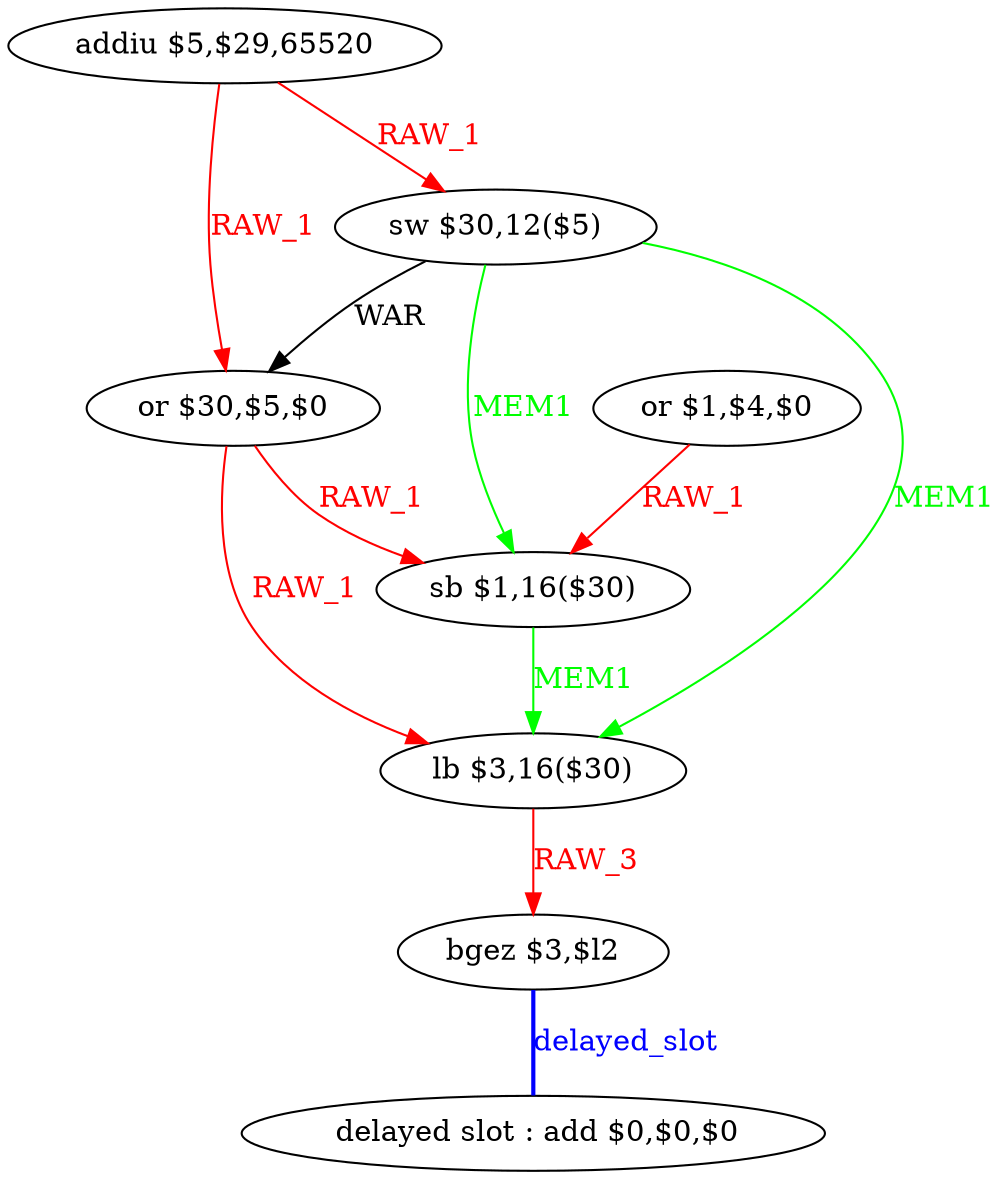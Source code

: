 digraph G1 {
node [shape = ellipse];
i7 [label = " delayed slot : add $0,$0,$0"] ;
i6 ->  i7 [style = bold, dir= none, fontcolor = blue, color = blue, label= "delayed_slot"];
i6 [label = "bgez $3,$l2"] ;
i0 [label = "addiu $5,$29,65520"] ;
i0 ->  i2 [color = red, fontcolor = red, label= "RAW_1"];
i0 ->  i1 [color = red, fontcolor = red, label= "RAW_1"];
i2 [label = "or $30,$5,$0"] ;
i2 ->  i5 [color = red, fontcolor = red, label= "RAW_1"];
i2 ->  i4 [color = red, fontcolor = red, label= "RAW_1"];
i5 [label = "lb $3,16($30)"] ;
i5 ->  i6 [color = red, fontcolor = red, label= "RAW_3"];
i4 [label = "sb $1,16($30)"] ;
i4 ->  i5 [color = green, fontcolor = green, label= "MEM1"];
i1 [label = "sw $30,12($5)"] ;
i1 ->  i5 [color = green, fontcolor = green, label= "MEM1"];
i1 ->  i4 [color = green, fontcolor = green, label= "MEM1"];
i1 ->  i2 [label= "WAR"];
i3 [label = "or $1,$4,$0"] ;
i3 ->  i4 [color = red, fontcolor = red, label= "RAW_1"];
}
